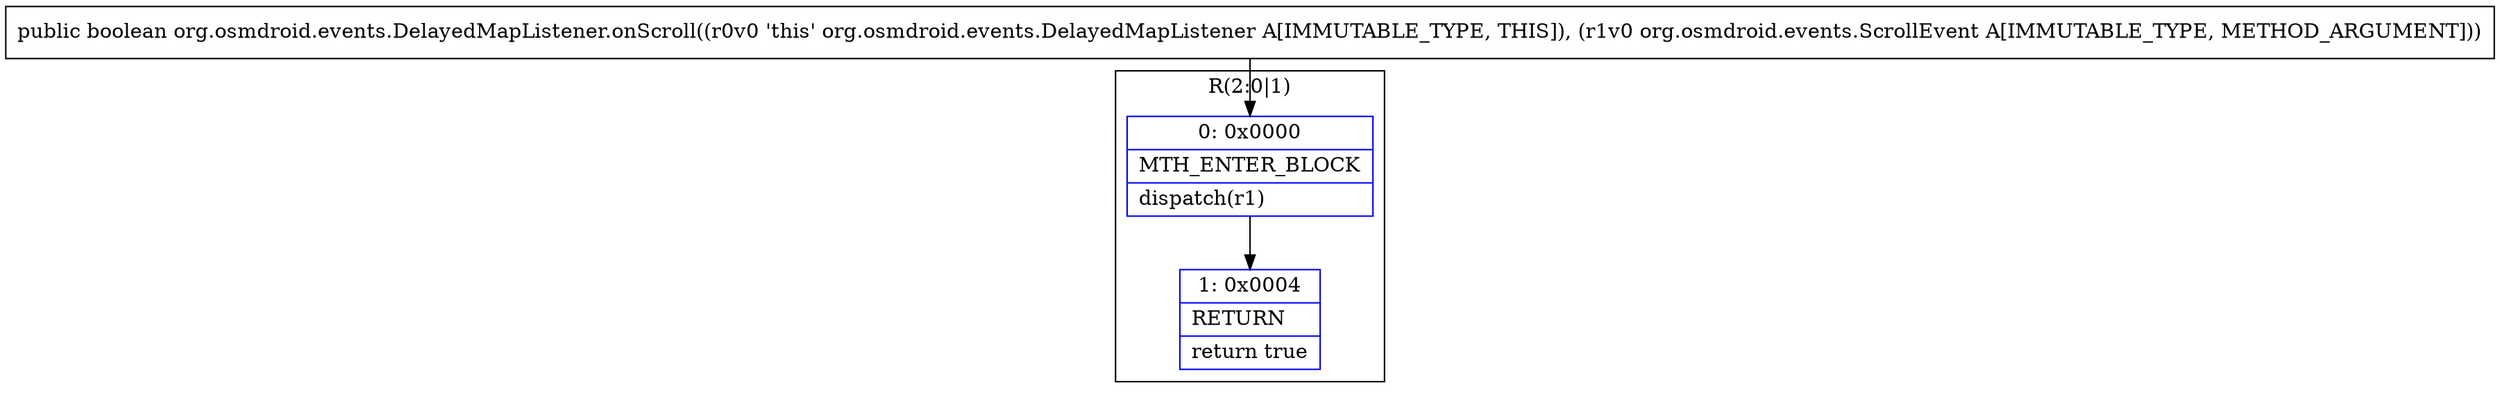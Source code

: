 digraph "CFG fororg.osmdroid.events.DelayedMapListener.onScroll(Lorg\/osmdroid\/events\/ScrollEvent;)Z" {
subgraph cluster_Region_1929979308 {
label = "R(2:0|1)";
node [shape=record,color=blue];
Node_0 [shape=record,label="{0\:\ 0x0000|MTH_ENTER_BLOCK\l|dispatch(r1)\l}"];
Node_1 [shape=record,label="{1\:\ 0x0004|RETURN\l|return true\l}"];
}
MethodNode[shape=record,label="{public boolean org.osmdroid.events.DelayedMapListener.onScroll((r0v0 'this' org.osmdroid.events.DelayedMapListener A[IMMUTABLE_TYPE, THIS]), (r1v0 org.osmdroid.events.ScrollEvent A[IMMUTABLE_TYPE, METHOD_ARGUMENT])) }"];
MethodNode -> Node_0;
Node_0 -> Node_1;
}

